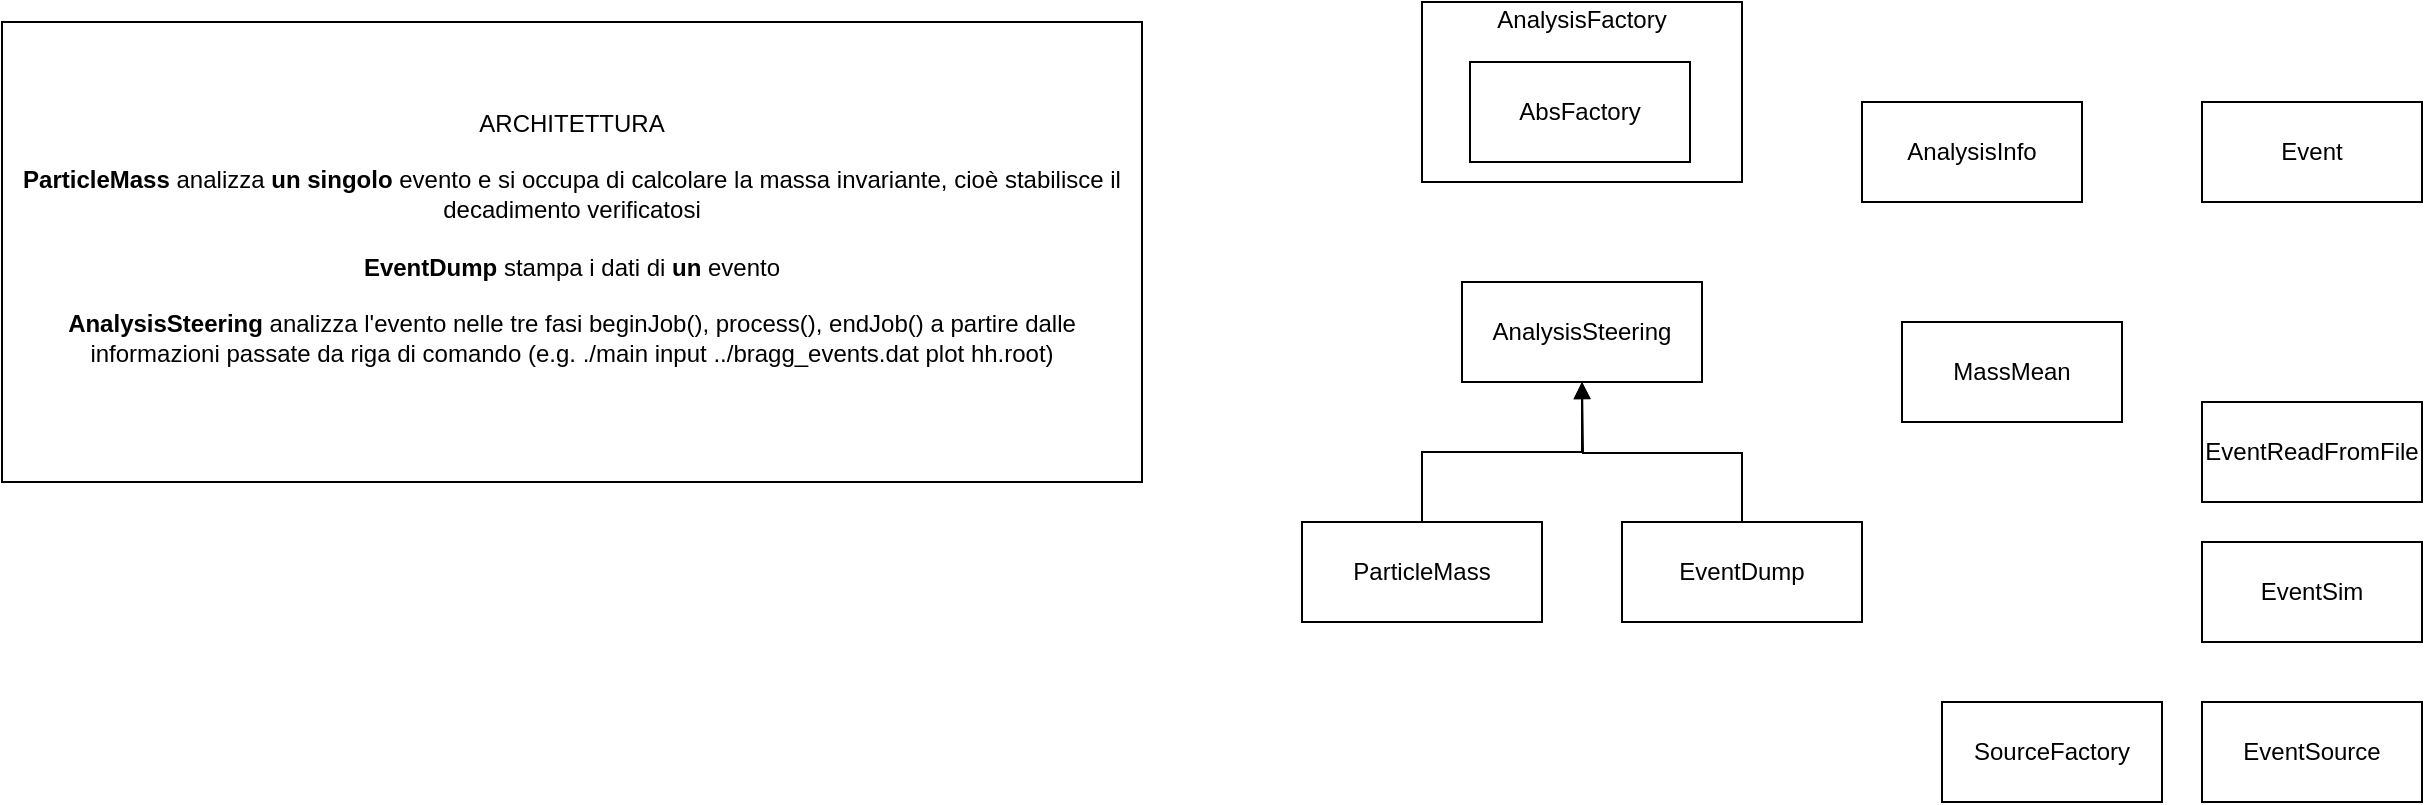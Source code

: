 <mxfile version="24.6.4" type="github">
  <diagram id="C5RBs43oDa-KdzZeNtuy" name="Page-1">
    <mxGraphModel dx="1717" dy="366" grid="1" gridSize="10" guides="1" tooltips="1" connect="1" arrows="1" fold="1" page="1" pageScale="1" pageWidth="827" pageHeight="1169" math="0" shadow="0">
      <root>
        <mxCell id="WIyWlLk6GJQsqaUBKTNV-0" />
        <mxCell id="WIyWlLk6GJQsqaUBKTNV-1" parent="WIyWlLk6GJQsqaUBKTNV-0" />
        <mxCell id="7-doZfA_weWOwP3v6PCK-0" value="SourceFactory" style="html=1;whiteSpace=wrap;" vertex="1" parent="WIyWlLk6GJQsqaUBKTNV-1">
          <mxGeometry x="480" y="400" width="110" height="50" as="geometry" />
        </mxCell>
        <mxCell id="7-doZfA_weWOwP3v6PCK-1" value="ParticleMass" style="html=1;whiteSpace=wrap;" vertex="1" parent="WIyWlLk6GJQsqaUBKTNV-1">
          <mxGeometry x="160" y="310" width="120" height="50" as="geometry" />
        </mxCell>
        <mxCell id="7-doZfA_weWOwP3v6PCK-2" value="MassMean" style="html=1;whiteSpace=wrap;" vertex="1" parent="WIyWlLk6GJQsqaUBKTNV-1">
          <mxGeometry x="460" y="210" width="110" height="50" as="geometry" />
        </mxCell>
        <mxCell id="7-doZfA_weWOwP3v6PCK-3" value="EventSource" style="html=1;whiteSpace=wrap;" vertex="1" parent="WIyWlLk6GJQsqaUBKTNV-1">
          <mxGeometry x="610" y="400" width="110" height="50" as="geometry" />
        </mxCell>
        <mxCell id="7-doZfA_weWOwP3v6PCK-4" value="EventSim" style="html=1;whiteSpace=wrap;" vertex="1" parent="WIyWlLk6GJQsqaUBKTNV-1">
          <mxGeometry x="610" y="320" width="110" height="50" as="geometry" />
        </mxCell>
        <mxCell id="7-doZfA_weWOwP3v6PCK-5" value="EventReadFromFile" style="html=1;whiteSpace=wrap;" vertex="1" parent="WIyWlLk6GJQsqaUBKTNV-1">
          <mxGeometry x="610" y="250" width="110" height="50" as="geometry" />
        </mxCell>
        <mxCell id="7-doZfA_weWOwP3v6PCK-6" value="EventDump" style="html=1;whiteSpace=wrap;" vertex="1" parent="WIyWlLk6GJQsqaUBKTNV-1">
          <mxGeometry x="320" y="310" width="120" height="50" as="geometry" />
        </mxCell>
        <mxCell id="7-doZfA_weWOwP3v6PCK-7" value="Event" style="html=1;whiteSpace=wrap;" vertex="1" parent="WIyWlLk6GJQsqaUBKTNV-1">
          <mxGeometry x="610" y="100" width="110" height="50" as="geometry" />
        </mxCell>
        <mxCell id="7-doZfA_weWOwP3v6PCK-8" value="AnalysisInfo" style="html=1;whiteSpace=wrap;" vertex="1" parent="WIyWlLk6GJQsqaUBKTNV-1">
          <mxGeometry x="440" y="100" width="110" height="50" as="geometry" />
        </mxCell>
        <mxCell id="7-doZfA_weWOwP3v6PCK-9" value="AnalysisSteering" style="html=1;whiteSpace=wrap;" vertex="1" parent="WIyWlLk6GJQsqaUBKTNV-1">
          <mxGeometry x="240" y="190" width="120" height="50" as="geometry" />
        </mxCell>
        <mxCell id="7-doZfA_weWOwP3v6PCK-10" value="AnalysisFactory&lt;div&gt;&lt;br&gt;&lt;/div&gt;&lt;div&gt;&lt;br&gt;&lt;/div&gt;&lt;div&gt;&lt;br&gt;&lt;/div&gt;&lt;div&gt;&lt;br&gt;&lt;/div&gt;&lt;div&gt;&lt;br&gt;&lt;/div&gt;" style="html=1;whiteSpace=wrap;" vertex="1" parent="WIyWlLk6GJQsqaUBKTNV-1">
          <mxGeometry x="220" y="50" width="160" height="90" as="geometry" />
        </mxCell>
        <mxCell id="7-doZfA_weWOwP3v6PCK-17" value="" style="endArrow=block;endFill=1;html=1;edgeStyle=orthogonalEdgeStyle;align=left;verticalAlign=top;rounded=0;exitX=0.5;exitY=0;exitDx=0;exitDy=0;entryX=0.5;entryY=1;entryDx=0;entryDy=0;" edge="1" parent="WIyWlLk6GJQsqaUBKTNV-1" source="7-doZfA_weWOwP3v6PCK-1" target="7-doZfA_weWOwP3v6PCK-9">
          <mxGeometry x="-1" relative="1" as="geometry">
            <mxPoint x="360" y="290" as="sourcePoint" />
            <mxPoint x="520" y="290" as="targetPoint" />
          </mxGeometry>
        </mxCell>
        <mxCell id="7-doZfA_weWOwP3v6PCK-19" value="" style="endArrow=block;endFill=1;html=1;edgeStyle=orthogonalEdgeStyle;align=left;verticalAlign=top;rounded=0;exitX=0.5;exitY=0;exitDx=0;exitDy=0;" edge="1" parent="WIyWlLk6GJQsqaUBKTNV-1" source="7-doZfA_weWOwP3v6PCK-6">
          <mxGeometry x="-1" relative="1" as="geometry">
            <mxPoint x="360" y="290" as="sourcePoint" />
            <mxPoint x="300" y="240" as="targetPoint" />
          </mxGeometry>
        </mxCell>
        <mxCell id="7-doZfA_weWOwP3v6PCK-21" value="AbsFactory" style="html=1;whiteSpace=wrap;" vertex="1" parent="WIyWlLk6GJQsqaUBKTNV-1">
          <mxGeometry x="244" y="80" width="110" height="50" as="geometry" />
        </mxCell>
        <mxCell id="7-doZfA_weWOwP3v6PCK-22" value="ARCHITETTURA&lt;div&gt;&lt;br&gt;&lt;/div&gt;&lt;div&gt;&lt;b&gt;ParticleMass&lt;/b&gt; analizza &lt;b&gt;un singolo&lt;/b&gt; evento e si occupa di calcolare la massa invariante, cioè stabilisce il decadimento verificatosi&lt;/div&gt;&lt;div&gt;&lt;br&gt;&lt;/div&gt;&lt;div&gt;&lt;b&gt;EventDump&lt;/b&gt; stampa i dati di &lt;b&gt;un&lt;/b&gt; evento&lt;/div&gt;&lt;div&gt;&lt;br&gt;&lt;/div&gt;&lt;div&gt;&lt;b&gt;AnalysisSteering&lt;/b&gt; analizza l&#39;evento nelle tre fasi beginJob(), process(), endJob() a partire dalle informazioni passate da riga di comando (e.g.&amp;nbsp;./main input ../bragg_events.dat plot hh.root)&lt;br&gt;&lt;div&gt;&lt;br&gt;&lt;/div&gt;&lt;/div&gt;" style="html=1;whiteSpace=wrap;" vertex="1" parent="WIyWlLk6GJQsqaUBKTNV-1">
          <mxGeometry x="-490" y="60" width="570" height="230" as="geometry" />
        </mxCell>
      </root>
    </mxGraphModel>
  </diagram>
</mxfile>
